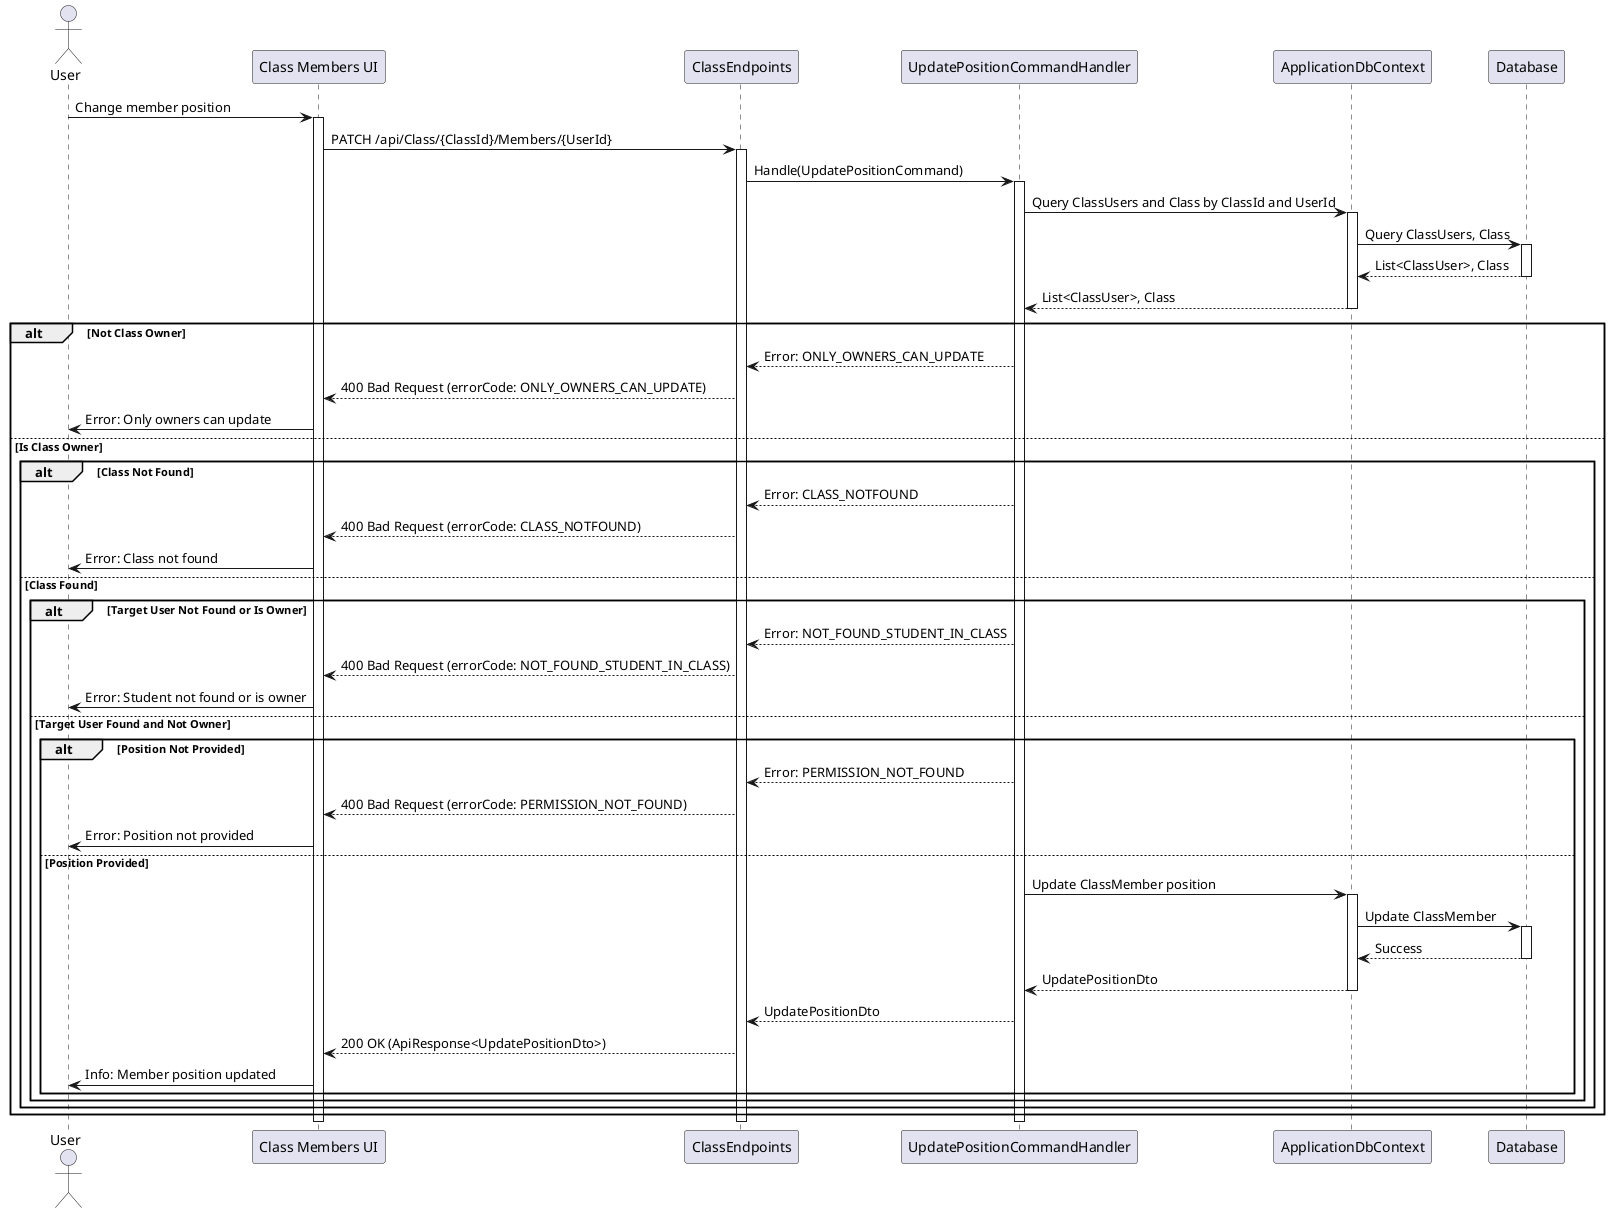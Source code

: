 @startuml
actor User
participant "Class Members UI" as UI
participant ClassEndpoints
participant UpdatePositionCommandHandler as Handler
participant ApplicationDbContext
participant Database

User -> UI : Change member position
activate UI
UI -> ClassEndpoints : PATCH /api/Class/{ClassId}/Members/{UserId}
activate ClassEndpoints
ClassEndpoints -> Handler : Handle(UpdatePositionCommand)
activate Handler
Handler -> ApplicationDbContext : Query ClassUsers and Class by ClassId and UserId
activate ApplicationDbContext
ApplicationDbContext -> Database : Query ClassUsers, Class
activate Database
Database --> ApplicationDbContext : List<ClassUser>, Class
deactivate Database
ApplicationDbContext --> Handler : List<ClassUser>, Class
deactivate ApplicationDbContext
alt Not Class Owner
    Handler --> ClassEndpoints : Error: ONLY_OWNERS_CAN_UPDATE
    ClassEndpoints --> UI : 400 Bad Request (errorCode: ONLY_OWNERS_CAN_UPDATE)
    UI -> User : Error: Only owners can update
else Is Class Owner
    alt Class Not Found
        Handler --> ClassEndpoints : Error: CLASS_NOTFOUND
        ClassEndpoints --> UI : 400 Bad Request (errorCode: CLASS_NOTFOUND)
        UI -> User : Error: Class not found
    else Class Found
        alt Target User Not Found or Is Owner
            Handler --> ClassEndpoints : Error: NOT_FOUND_STUDENT_IN_CLASS
            ClassEndpoints --> UI : 400 Bad Request (errorCode: NOT_FOUND_STUDENT_IN_CLASS)
            UI -> User : Error: Student not found or is owner
        else Target User Found and Not Owner
            alt Position Not Provided
                Handler --> ClassEndpoints : Error: PERMISSION_NOT_FOUND
                ClassEndpoints --> UI : 400 Bad Request (errorCode: PERMISSION_NOT_FOUND)
                UI -> User : Error: Position not provided
            else Position Provided
                Handler -> ApplicationDbContext : Update ClassMember position
                activate ApplicationDbContext
                ApplicationDbContext -> Database : Update ClassMember
                activate Database
                Database --> ApplicationDbContext : Success
                deactivate Database
                ApplicationDbContext --> Handler : UpdatePositionDto
                deactivate ApplicationDbContext
                Handler --> ClassEndpoints : UpdatePositionDto
                ClassEndpoints --> UI : 200 OK (ApiResponse<UpdatePositionDto>)
                UI -> User : Info: Member position updated
            end
        end
    end
end
deactivate Handler
deactivate ClassEndpoints
deactivate UI
@enduml